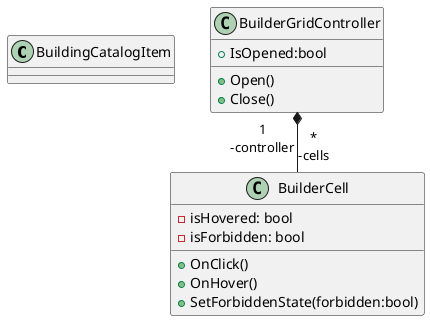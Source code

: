 @startuml

class BuildingCatalogItem{
    
}

class BuilderGridController{
    +IsOpened:bool
    +Open()
    +Close()
}

class BuilderCell{
    -isHovered: bool
    -isForbidden: bool
    +OnClick()
    +OnHover()
    +SetForbiddenState(forbidden:bool)
}

BuilderGridController "1\n-controller" *-- "*\n-cells" BuilderCell

@enduml